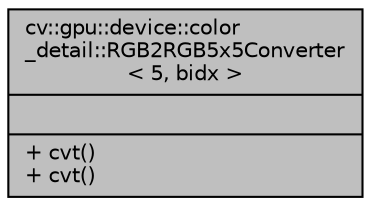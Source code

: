 digraph "cv::gpu::device::color_detail::RGB2RGB5x5Converter&lt; 5, bidx &gt;"
{
 // LATEX_PDF_SIZE
  edge [fontname="Helvetica",fontsize="10",labelfontname="Helvetica",labelfontsize="10"];
  node [fontname="Helvetica",fontsize="10",shape=record];
  Node1 [label="{cv::gpu::device::color\l_detail::RGB2RGB5x5Converter\l\< 5, bidx \>\n||+ cvt()\l+ cvt()\l}",height=0.2,width=0.4,color="black", fillcolor="grey75", style="filled", fontcolor="black",tooltip=" "];
}
